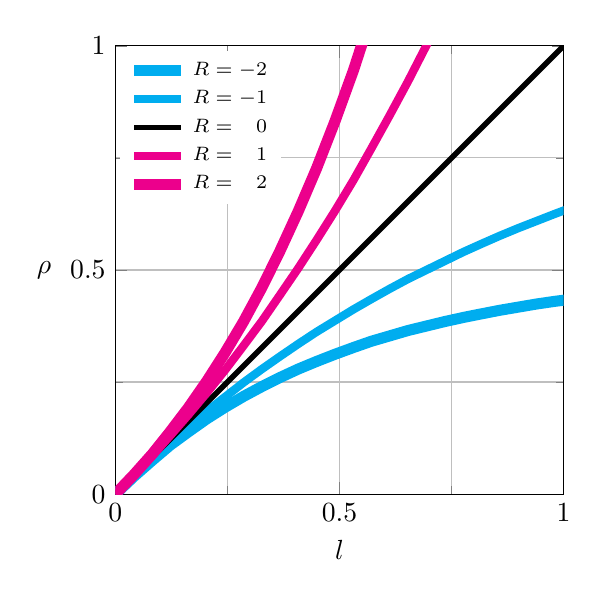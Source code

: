 \begin{tikzpicture}[]
	\begin{axis}[
		legend style = {{at={(0.01,0.99)},anchor=north west, draw=none,  font=\scriptsize}},
		axis equal image = {true},
		grid = both,
		xmin = 0,
		xmax = 1,
		ymin = 0,
		ymax = 1,
		hide axis = {false},
		xtick={0, 0.5, 1},
		ytick={0, 0.5, 1},
		xticklabels={0, 0.5, 1},
		yticklabels={0, 0.5, 1},
		minor x tick num=1,
		minor y tick num=1,
		xlabel={$l$},
		ylabel={$\rho$},
		ylabel style={rotate=-90},
		]
		
		\addplot+[
		mark = {none},
		color=cyan, line width=4pt
		] coordinates {
			(0.0, -0.0)
			(0.041, 0.039)
			(0.082, 0.075)
			(0.122, 0.109)
			(0.163, 0.139)
			(0.204, 0.168)
			(0.245, 0.194)
			(0.286, 0.218)
			(0.327, 0.24)
			(0.367, 0.26)
			(0.408, 0.279)
			(0.449, 0.296)
			(0.49, 0.312)
			(0.531, 0.327)
			(0.571, 0.341)
			(0.612, 0.353)
			(0.653, 0.365)
			(0.694, 0.375)
			(0.735, 0.385)
			(0.776, 0.394)
			(0.816, 0.402)
			(0.857, 0.41)
			(0.898, 0.417)
			(0.939, 0.424)
			(0.98, 0.43)
			(1.02, 0.435)
			(1.061, 0.44)
			(1.102, 0.445)
			(1.143, 0.449)
			(1.184, 0.453)
			(1.224, 0.457)
			(1.265, 0.46)
			(1.306, 0.463)
			(1.347, 0.466)
			(1.388, 0.469)
			(1.429, 0.471)
			(1.469, 0.474)
			(1.51, 0.476)
			(1.551, 0.478)
			(1.592, 0.479)
			(1.633, 0.481)
			(1.673, 0.482)
			(1.714, 0.484)
			(1.755, 0.485)
			(1.796, 0.486)
			(1.837, 0.487)
			(1.878, 0.488)
			(1.918, 0.489)
			(1.959, 0.49)
			(2.0, 0.491)
		};
		\addlegendentry{{}{$R = -2$}}
		
		
		\addplot+[
		mark = {none},
		color=cyan, line width=3pt
		] coordinates {
			(0.0, -0.0)
			(0.041, 0.04)
			(0.082, 0.078)
			(0.122, 0.115)
			(0.163, 0.151)
			(0.204, 0.185)
			(0.245, 0.217)
			(0.286, 0.249)
			(0.327, 0.279)
			(0.367, 0.307)
			(0.408, 0.335)
			(0.449, 0.362)
			(0.49, 0.387)
			(0.531, 0.412)
			(0.571, 0.435)
			(0.612, 0.458)
			(0.653, 0.48)
			(0.694, 0.5)
			(0.735, 0.52)
			(0.776, 0.54)
			(0.816, 0.558)
			(0.857, 0.576)
			(0.898, 0.593)
			(0.939, 0.609)
			(0.98, 0.625)
			(1.02, 0.64)
			(1.061, 0.654)
			(1.102, 0.668)
			(1.143, 0.681)
			(1.184, 0.694)
			(1.224, 0.706)
			(1.265, 0.718)
			(1.306, 0.729)
			(1.347, 0.74)
			(1.388, 0.75)
			(1.429, 0.76)
			(1.469, 0.77)
			(1.51, 0.779)
			(1.551, 0.788)
			(1.592, 0.796)
			(1.633, 0.805)
			(1.673, 0.812)
			(1.714, 0.82)
			(1.755, 0.827)
			(1.796, 0.834)
			(1.837, 0.841)
			(1.878, 0.847)
			(1.918, 0.853)
			(1.959, 0.859)
			(2.0, 0.865)
		};
		\addlegendentry{{}{$R = -1$}}
		
		\addplot+[
		mark = {none},
		color=black, line width=2pt
		] coordinates {
			(0.0, 0.0)
			(0.041, 0.041)
			(0.082, 0.082)
			(0.122, 0.122)
			(0.163, 0.163)
			(0.204, 0.204)
			(0.245, 0.245)
			(0.286, 0.286)
			(0.327, 0.327)
			(0.367, 0.367)
			(0.408, 0.408)
			(0.449, 0.449)
			(0.49, 0.49)
			(0.531, 0.531)
			(0.571, 0.571)
			(0.612, 0.612)
			(0.653, 0.653)
			(0.694, 0.694)
			(0.735, 0.735)
			(0.776, 0.776)
			(0.816, 0.816)
			(0.857, 0.857)
			(0.898, 0.898)
			(0.939, 0.939)
			(0.98, 0.98)
			(1.02, 1.02)
			(1.061, 1.061)
			(1.102, 1.102)
			(1.143, 1.143)
			(1.184, 1.184)
			(1.224, 1.224)
			(1.265, 1.265)
			(1.306, 1.306)
			(1.347, 1.347)
			(1.388, 1.388)
			(1.429, 1.429)
			(1.469, 1.469)
			(1.51, 1.51)
			(1.551, 1.551)
			(1.592, 1.592)
			(1.633, 1.633)
			(1.673, 1.673)
			(1.714, 1.714)
			(1.755, 1.755)
			(1.796, 1.796)
			(1.837, 1.837)
			(1.878, 1.878)
			(1.918, 1.918)
			(1.959, 1.959)
			(2.0, 2.0)
		};
		\addlegendentry{{}{$R = \phantom{-}0$}}
		
		\addplot+[
		mark = {none},
		color=magenta, line width=3pt
		] coordinates {
			(0.0, 0.0)
			(0.041, 0.042)
			(0.082, 0.085)
			(0.122, 0.13)
			(0.163, 0.177)
			(0.204, 0.226)
			(0.245, 0.277)
			(0.286, 0.331)
			(0.327, 0.386)
			(0.367, 0.444)
			(0.408, 0.504)
			(0.449, 0.567)
			(0.49, 0.632)
			(0.531, 0.7)
			(0.571, 0.771)
			(0.612, 0.845)
			(0.653, 0.921)
			(0.694, 1.001)
			(0.735, 1.085)
			(0.776, 1.172)
			(0.816, 1.262)
			(0.857, 1.356)
			(0.898, 1.455)
			(0.939, 1.557)
			(0.98, 1.663)
			(1.02, 1.774)
			(1.061, 1.89)
			(1.102, 2.01)
			(1.143, 2.136)
			(1.184, 2.266)
			(1.224, 2.402)
			(1.265, 2.544)
			(1.306, 2.692)
			(1.347, 2.846)
			(1.388, 3.006)
			(1.429, 3.173)
			(1.469, 3.347)
			(1.51, 3.528)
			(1.551, 3.716)
			(1.592, 3.913)
			(1.633, 4.117)
			(1.673, 4.331)
			(1.714, 4.553)
			(1.755, 4.784)
			(1.796, 5.025)
			(1.837, 5.276)
			(1.878, 5.537)
			(1.918, 5.81)
			(1.959, 6.094)
			(2.0, 6.389)
		};
		\addlegendentry{{}{$R = \phantom{-}1$}}
		
		\addplot+[
		mark = {none},
		color=magenta, line width=4pt
		] coordinates {
			(0.0, 0.0)
			(0.041, 0.043)
			(0.082, 0.089)
			(0.122, 0.139)
			(0.163, 0.193)
			(0.204, 0.252)
			(0.245, 0.316)
			(0.286, 0.385)
			(0.327, 0.461)
			(0.367, 0.542)
			(0.408, 0.631)
			(0.449, 0.727)
			(0.49, 0.832)
			(0.531, 0.945)
			(0.571, 1.068)
			(0.612, 1.201)
			(0.653, 1.346)
			(0.694, 1.503)
			(0.735, 1.673)
			(0.776, 1.858)
			(0.816, 2.059)
			(0.857, 2.276)
			(0.898, 2.513)
			(0.939, 2.769)
			(0.98, 3.047)
			(1.02, 3.348)
			(1.061, 3.676)
			(1.102, 4.031)
			(1.143, 4.416)
			(1.184, 4.835)
			(1.224, 5.288)
			(1.265, 5.781)
			(1.306, 6.315)
			(1.347, 6.894)
			(1.388, 7.523)
			(1.429, 8.206)
			(1.469, 8.946)
			(1.51, 9.75)
			(1.551, 10.622)
			(1.592, 11.568)
			(1.633, 12.594)
			(1.673, 13.708)
			(1.714, 14.916)
			(1.755, 16.228)
			(1.796, 17.65)
			(1.837, 19.194)
			(1.878, 20.869)
			(1.918, 22.687)
			(1.959, 24.659)
			(2.0, 26.799)
		};
		\addlegendentry{{}{$R = \phantom{-}2$}}
		
	\end{axis}
\end{tikzpicture}
